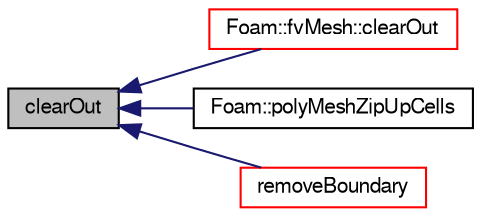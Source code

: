 digraph "clearOut"
{
  bgcolor="transparent";
  edge [fontname="FreeSans",fontsize="10",labelfontname="FreeSans",labelfontsize="10"];
  node [fontname="FreeSans",fontsize="10",shape=record];
  rankdir="LR";
  Node1 [label="clearOut",height=0.2,width=0.4,color="black", fillcolor="grey75", style="filled" fontcolor="black"];
  Node1 -> Node2 [dir="back",color="midnightblue",fontsize="10",style="solid",fontname="FreeSans"];
  Node2 [label="Foam::fvMesh::clearOut",height=0.2,width=0.4,color="red",URL="$a00851.html#af320697688df08f1438d37a86bcaf25d",tooltip="Clear all geometry and addressing. "];
  Node1 -> Node3 [dir="back",color="midnightblue",fontsize="10",style="solid",fontname="FreeSans"];
  Node3 [label="Foam::polyMeshZipUpCells",height=0.2,width=0.4,color="black",URL="$a10237.html#ab957fb2d74d8de84991a6246e876ecd2"];
  Node1 -> Node4 [dir="back",color="midnightblue",fontsize="10",style="solid",fontname="FreeSans"];
  Node4 [label="removeBoundary",height=0.2,width=0.4,color="red",URL="$a01861.html#acc2134c36adb97b988d5efc383a7f9f0",tooltip="Remove boundary patches. "];
}
